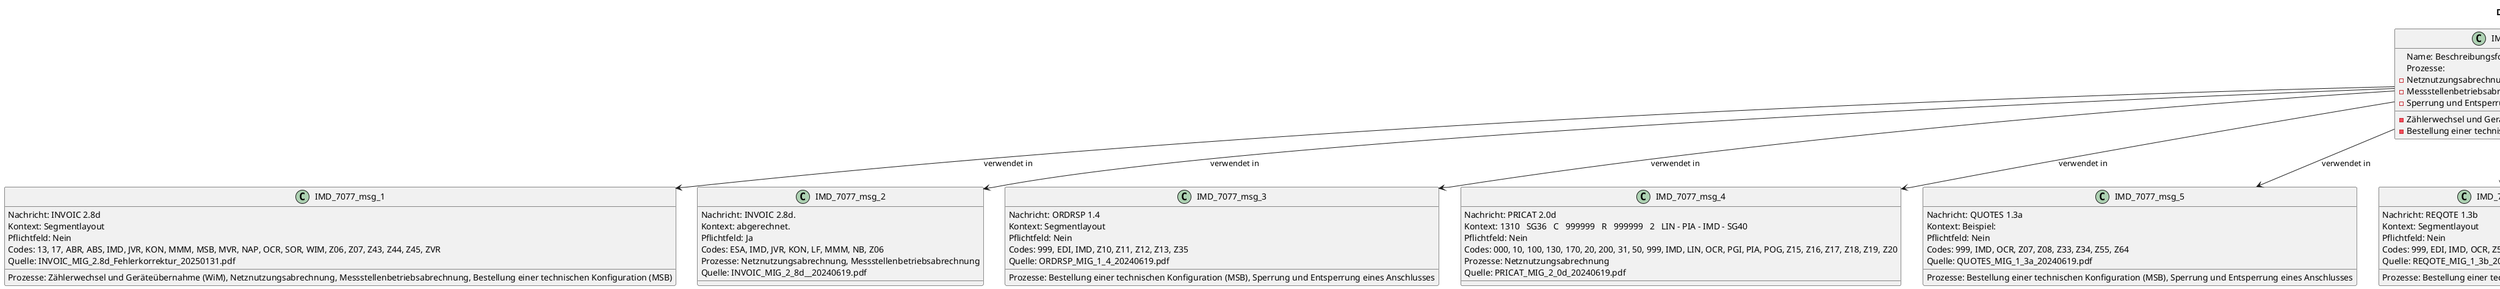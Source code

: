 @startuml
title Datenatlas – IMD:7077
class IMD_7077 {
  Name: Beschreibungsformat, Code
  Prozesse:
    - Zählerwechsel und Geräteübernahme (WiM)
    - Netznutzungsabrechnung
    - Messstellenbetriebsabrechnung
    - Bestellung einer technischen Konfiguration (MSB)
    - Sperrung und Entsperrung eines Anschlusses
}
class IMD_7077_msg_1 {
  Nachricht: INVOIC 2.8d
  Kontext: Segmentlayout
  Pflichtfeld: Nein
  Codes: 13, 17, ABR, ABS, IMD, JVR, KON, MMM, MSB, MVR, NAP, OCR, SOR, WIM, Z06, Z07, Z43, Z44, Z45, ZVR
  Prozesse: Zählerwechsel und Geräteübernahme (WiM), Netznutzungsabrechnung, Messstellenbetriebsabrechnung, Bestellung einer technischen Konfiguration (MSB)
  Quelle: INVOIC_MIG_2.8d_Fehlerkorrektur_20250131.pdf
}
IMD_7077 --> IMD_7077_msg_1 : verwendet in
class IMD_7077_msg_2 {
  Nachricht: INVOIC 2.8d.
  Kontext: abgerechnet.
  Pflichtfeld: Ja
  Codes: ESA, IMD, JVR, KON, LF, MMM, NB, Z06
  Prozesse: Netznutzungsabrechnung, Messstellenbetriebsabrechnung
  Quelle: INVOIC_MIG_2_8d__20240619.pdf
}
IMD_7077 --> IMD_7077_msg_2 : verwendet in
class IMD_7077_msg_3 {
  Nachricht: ORDRSP 1.4
  Kontext: Segmentlayout
  Pflichtfeld: Nein
  Codes: 999, EDI, IMD, Z10, Z11, Z12, Z13, Z35
  Prozesse: Bestellung einer technischen Konfiguration (MSB), Sperrung und Entsperrung eines Anschlusses
  Quelle: ORDRSP_MIG_1_4_20240619.pdf
}
IMD_7077 --> IMD_7077_msg_3 : verwendet in
class IMD_7077_msg_4 {
  Nachricht: PRICAT 2.0d
  Kontext: 1310   SG36   C   999999   R   999999   2   LIN - PIA - IMD - SG40
  Pflichtfeld: Nein
  Codes: 000, 10, 100, 130, 170, 20, 200, 31, 50, 999, IMD, LIN, OCR, PGI, PIA, POG, Z15, Z16, Z17, Z18, Z19, Z20
  Prozesse: Netznutzungsabrechnung
  Quelle: PRICAT_MIG_2_0d_20240619.pdf
}
IMD_7077 --> IMD_7077_msg_4 : verwendet in
class IMD_7077_msg_5 {
  Nachricht: QUOTES 1.3a
  Kontext: Beispiel:
  Pflichtfeld: Nein
  Codes: 999, IMD, OCR, Z07, Z08, Z33, Z34, Z55, Z64
  Prozesse: Bestellung einer technischen Konfiguration (MSB), Sperrung und Entsperrung eines Anschlusses
  Quelle: QUOTES_MIG_1_3a_20240619.pdf
}
IMD_7077 --> IMD_7077_msg_5 : verwendet in
class IMD_7077_msg_6 {
  Nachricht: REQOTE 1.3b
  Kontext: Segmentlayout
  Pflichtfeld: Nein
  Codes: 999, EDI, IMD, OCR, Z55, Z64
  Prozesse: Bestellung einer technischen Konfiguration (MSB)
  Quelle: REQOTE_MIG_1_3b_20241001.pdf
}
IMD_7077 --> IMD_7077_msg_6 : verwendet in
class IMD_7077_proc_1 <<process>> {
  Zählerwechsel und Geräteübernahme (WiM)
  Gesetze: MsbG
  Zusammenfassung: Erläutere den Geschäftsprozess 'Zählerwechsel' bzw.
}
IMD_7077 ..> IMD_7077_proc_1 : eingebettet in
class IMD_7077_proc_2 <<process>> {
  Netznutzungsabrechnung
  Gesetze: StromNEV, StromNZV
  Zusammenfassung: Wie funktioniert die Netznutzungsabrechnung zwischen Netzbetreiber und Lieferant?
}
IMD_7077 ..> IMD_7077_proc_2 : eingebettet in
class IMD_7077_proc_3 <<process>> {
  Messstellenbetriebsabrechnung
  Gesetze: MsbG
  Zusammenfassung: Beschreibe den Prozess der Abrechnung von Messstellenbetriebsleistungen.
}
IMD_7077 ..> IMD_7077_proc_3 : eingebettet in
class IMD_7077_proc_4 <<process>> {
  Bestellung einer technischen Konfiguration (MSB)
  Gesetze: MsbG, EnWG
  Zusammenfassung: Erläutere den Prozess zur Bestellung einer spezifischen technischen Konfiguration bei einem Messstellenbetreiber, beispielsweise für ein intelligentes Messsystem.
}
IMD_7077 ..> IMD_7077_proc_4 : eingebettet in
class IMD_7077_proc_5 <<process>> {
  Sperrung und Entsperrung eines Anschlusses
  Gesetze: StromGVV
  Zusammenfassung: Beschreibe den End-to-End-Prozess für die Sperrung und Wiederherstellung eines Netzanschlusses.
}
IMD_7077 ..> IMD_7077_proc_5 : eingebettet in
@enduml